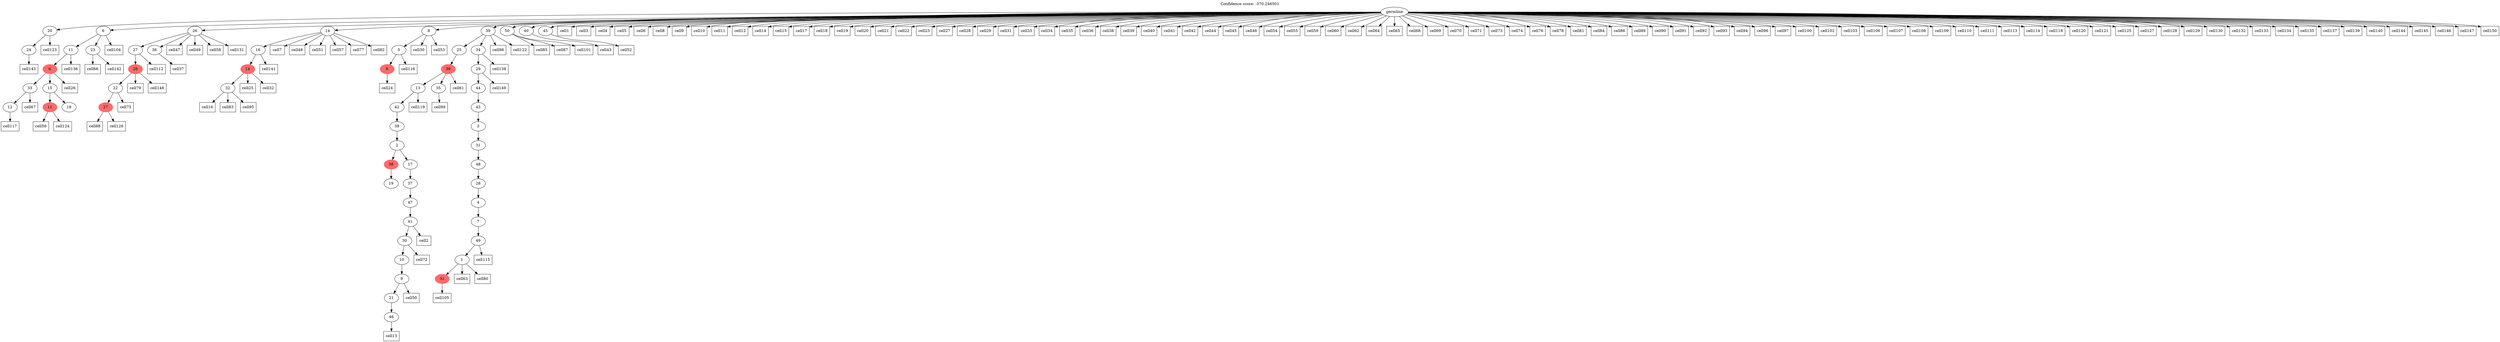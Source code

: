 digraph g {
	"58" -> "59";
	"59" [label="24"];
	"55" -> "56";
	"56" [label="12"];
	"52" -> "53";
	"53" [color=indianred1, style=filled, label="11"];
	"52" -> "54";
	"54" [label="18"];
	"51" -> "52";
	"52" [label="15"];
	"51" -> "55";
	"55" [label="33"];
	"50" -> "51";
	"51" [color=indianred1, style=filled, label="6"];
	"49" -> "50";
	"50" [label="11"];
	"49" -> "57";
	"57" [label="23"];
	"45" -> "46";
	"46" [color=indianred1, style=filled, label="27"];
	"44" -> "45";
	"45" [label="22"];
	"43" -> "44";
	"44" [color=indianred1, style=filled, label="26"];
	"42" -> "43";
	"43" [label="27"];
	"42" -> "47";
	"47" [label="36"];
	"40" -> "41";
	"41" [label="32"];
	"39" -> "40";
	"40" [color=indianred1, style=filled, label="14"];
	"38" -> "39";
	"39" [label="16"];
	"35" -> "36";
	"36" [color=indianred1, style=filled, label="8"];
	"34" -> "35";
	"35" [label="5"];
	"30" -> "31";
	"31" [label="19"];
	"28" -> "29";
	"29" [label="46"];
	"27" -> "28";
	"28" [label="21"];
	"26" -> "27";
	"27" [label="9"];
	"25" -> "26";
	"26" [label="10"];
	"24" -> "25";
	"25" [label="30"];
	"23" -> "24";
	"24" [label="41"];
	"22" -> "23";
	"23" [label="47"];
	"21" -> "22";
	"22" [label="37"];
	"20" -> "21";
	"21" [label="17"];
	"20" -> "30";
	"30" [color=indianred1, style=filled, label="38"];
	"19" -> "20";
	"20" [label="2"];
	"18" -> "19";
	"19" [label="38"];
	"17" -> "18";
	"18" [label="42"];
	"16" -> "17";
	"17" [label="13"];
	"16" -> "32";
	"32" [label="35"];
	"15" -> "16";
	"16" [color=indianred1, style=filled, label="39"];
	"13" -> "14";
	"14" [color=indianred1, style=filled, label="31"];
	"12" -> "13";
	"13" [label="1"];
	"11" -> "12";
	"12" [label="49"];
	"10" -> "11";
	"11" [label="7"];
	"9" -> "10";
	"10" [label="4"];
	"8" -> "9";
	"9" [label="28"];
	"7" -> "8";
	"8" [label="48"];
	"6" -> "7";
	"7" [label="31"];
	"5" -> "6";
	"6" [label="3"];
	"4" -> "5";
	"5" [label="43"];
	"3" -> "4";
	"4" [label="44"];
	"2" -> "3";
	"3" [label="29"];
	"1" -> "2";
	"2" [label="34"];
	"1" -> "15";
	"15" [label="25"];
	"0" -> "1";
	"1" [label="39"];
	"0" -> "33";
	"33" [label="50"];
	"0" -> "34";
	"34" [label="8"];
	"0" -> "37";
	"37" [label="40"];
	"0" -> "38";
	"38" [label="14"];
	"0" -> "42";
	"42" [label="26"];
	"0" -> "48";
	"48" [label="45"];
	"0" -> "49";
	"49" [label="6"];
	"0" -> "58";
	"58" [label="20"];
	"0" [label="germline"];
	"0" -> "cell1";
	"cell1" [shape=box];
	"24" -> "cell2";
	"cell2" [shape=box];
	"0" -> "cell3";
	"cell3" [shape=box];
	"0" -> "cell4";
	"cell4" [shape=box];
	"0" -> "cell5";
	"cell5" [shape=box];
	"0" -> "cell6";
	"cell6" [shape=box];
	"38" -> "cell7";
	"cell7" [shape=box];
	"0" -> "cell8";
	"cell8" [shape=box];
	"0" -> "cell9";
	"cell9" [shape=box];
	"0" -> "cell10";
	"cell10" [shape=box];
	"0" -> "cell11";
	"cell11" [shape=box];
	"0" -> "cell12";
	"cell12" [shape=box];
	"29" -> "cell13";
	"cell13" [shape=box];
	"0" -> "cell14";
	"cell14" [shape=box];
	"0" -> "cell15";
	"cell15" [shape=box];
	"41" -> "cell16";
	"cell16" [shape=box];
	"0" -> "cell17";
	"cell17" [shape=box];
	"0" -> "cell18";
	"cell18" [shape=box];
	"0" -> "cell19";
	"cell19" [shape=box];
	"0" -> "cell20";
	"cell20" [shape=box];
	"0" -> "cell21";
	"cell21" [shape=box];
	"0" -> "cell22";
	"cell22" [shape=box];
	"0" -> "cell23";
	"cell23" [shape=box];
	"36" -> "cell24";
	"cell24" [shape=box];
	"40" -> "cell25";
	"cell25" [shape=box];
	"51" -> "cell26";
	"cell26" [shape=box];
	"0" -> "cell27";
	"cell27" [shape=box];
	"0" -> "cell28";
	"cell28" [shape=box];
	"0" -> "cell29";
	"cell29" [shape=box];
	"34" -> "cell30";
	"cell30" [shape=box];
	"0" -> "cell31";
	"cell31" [shape=box];
	"40" -> "cell32";
	"cell32" [shape=box];
	"0" -> "cell33";
	"cell33" [shape=box];
	"0" -> "cell34";
	"cell34" [shape=box];
	"0" -> "cell35";
	"cell35" [shape=box];
	"0" -> "cell36";
	"cell36" [shape=box];
	"47" -> "cell37";
	"cell37" [shape=box];
	"0" -> "cell38";
	"cell38" [shape=box];
	"0" -> "cell39";
	"cell39" [shape=box];
	"0" -> "cell40";
	"cell40" [shape=box];
	"0" -> "cell41";
	"cell41" [shape=box];
	"0" -> "cell42";
	"cell42" [shape=box];
	"37" -> "cell43";
	"cell43" [shape=box];
	"0" -> "cell44";
	"cell44" [shape=box];
	"0" -> "cell45";
	"cell45" [shape=box];
	"0" -> "cell46";
	"cell46" [shape=box];
	"42" -> "cell47";
	"cell47" [shape=box];
	"38" -> "cell48";
	"cell48" [shape=box];
	"42" -> "cell49";
	"cell49" [shape=box];
	"27" -> "cell50";
	"cell50" [shape=box];
	"38" -> "cell51";
	"cell51" [shape=box];
	"48" -> "cell52";
	"cell52" [shape=box];
	"34" -> "cell53";
	"cell53" [shape=box];
	"0" -> "cell54";
	"cell54" [shape=box];
	"0" -> "cell55";
	"cell55" [shape=box];
	"53" -> "cell56";
	"cell56" [shape=box];
	"38" -> "cell57";
	"cell57" [shape=box];
	"42" -> "cell58";
	"cell58" [shape=box];
	"0" -> "cell59";
	"cell59" [shape=box];
	"0" -> "cell60";
	"cell60" [shape=box];
	"16" -> "cell61";
	"cell61" [shape=box];
	"0" -> "cell62";
	"cell62" [shape=box];
	"13" -> "cell63";
	"cell63" [shape=box];
	"0" -> "cell64";
	"cell64" [shape=box];
	"0" -> "cell65";
	"cell65" [shape=box];
	"57" -> "cell66";
	"cell66" [shape=box];
	"55" -> "cell67";
	"cell67" [shape=box];
	"0" -> "cell68";
	"cell68" [shape=box];
	"0" -> "cell69";
	"cell69" [shape=box];
	"0" -> "cell70";
	"cell70" [shape=box];
	"0" -> "cell71";
	"cell71" [shape=box];
	"25" -> "cell72";
	"cell72" [shape=box];
	"0" -> "cell73";
	"cell73" [shape=box];
	"0" -> "cell74";
	"cell74" [shape=box];
	"45" -> "cell75";
	"cell75" [shape=box];
	"0" -> "cell76";
	"cell76" [shape=box];
	"38" -> "cell77";
	"cell77" [shape=box];
	"0" -> "cell78";
	"cell78" [shape=box];
	"44" -> "cell79";
	"cell79" [shape=box];
	"13" -> "cell80";
	"cell80" [shape=box];
	"0" -> "cell81";
	"cell81" [shape=box];
	"38" -> "cell82";
	"cell82" [shape=box];
	"41" -> "cell83";
	"cell83" [shape=box];
	"0" -> "cell84";
	"cell84" [shape=box];
	"33" -> "cell85";
	"cell85" [shape=box];
	"0" -> "cell86";
	"cell86" [shape=box];
	"33" -> "cell87";
	"cell87" [shape=box];
	"46" -> "cell88";
	"cell88" [shape=box];
	"0" -> "cell89";
	"cell89" [shape=box];
	"0" -> "cell90";
	"cell90" [shape=box];
	"0" -> "cell91";
	"cell91" [shape=box];
	"0" -> "cell92";
	"cell92" [shape=box];
	"0" -> "cell93";
	"cell93" [shape=box];
	"0" -> "cell94";
	"cell94" [shape=box];
	"41" -> "cell95";
	"cell95" [shape=box];
	"0" -> "cell96";
	"cell96" [shape=box];
	"0" -> "cell97";
	"cell97" [shape=box];
	"1" -> "cell98";
	"cell98" [shape=box];
	"32" -> "cell99";
	"cell99" [shape=box];
	"0" -> "cell100";
	"cell100" [shape=box];
	"33" -> "cell101";
	"cell101" [shape=box];
	"0" -> "cell102";
	"cell102" [shape=box];
	"0" -> "cell103";
	"cell103" [shape=box];
	"49" -> "cell104";
	"cell104" [shape=box];
	"14" -> "cell105";
	"cell105" [shape=box];
	"0" -> "cell106";
	"cell106" [shape=box];
	"0" -> "cell107";
	"cell107" [shape=box];
	"0" -> "cell108";
	"cell108" [shape=box];
	"0" -> "cell109";
	"cell109" [shape=box];
	"0" -> "cell110";
	"cell110" [shape=box];
	"0" -> "cell111";
	"cell111" [shape=box];
	"43" -> "cell112";
	"cell112" [shape=box];
	"0" -> "cell113";
	"cell113" [shape=box];
	"0" -> "cell114";
	"cell114" [shape=box];
	"12" -> "cell115";
	"cell115" [shape=box];
	"35" -> "cell116";
	"cell116" [shape=box];
	"56" -> "cell117";
	"cell117" [shape=box];
	"0" -> "cell118";
	"cell118" [shape=box];
	"17" -> "cell119";
	"cell119" [shape=box];
	"0" -> "cell120";
	"cell120" [shape=box];
	"0" -> "cell121";
	"cell121" [shape=box];
	"1" -> "cell122";
	"cell122" [shape=box];
	"58" -> "cell123";
	"cell123" [shape=box];
	"53" -> "cell124";
	"cell124" [shape=box];
	"0" -> "cell125";
	"cell125" [shape=box];
	"46" -> "cell126";
	"cell126" [shape=box];
	"0" -> "cell127";
	"cell127" [shape=box];
	"0" -> "cell128";
	"cell128" [shape=box];
	"0" -> "cell129";
	"cell129" [shape=box];
	"0" -> "cell130";
	"cell130" [shape=box];
	"42" -> "cell131";
	"cell131" [shape=box];
	"0" -> "cell132";
	"cell132" [shape=box];
	"0" -> "cell133";
	"cell133" [shape=box];
	"0" -> "cell134";
	"cell134" [shape=box];
	"0" -> "cell135";
	"cell135" [shape=box];
	"50" -> "cell136";
	"cell136" [shape=box];
	"0" -> "cell137";
	"cell137" [shape=box];
	"2" -> "cell138";
	"cell138" [shape=box];
	"0" -> "cell139";
	"cell139" [shape=box];
	"0" -> "cell140";
	"cell140" [shape=box];
	"39" -> "cell141";
	"cell141" [shape=box];
	"57" -> "cell142";
	"cell142" [shape=box];
	"59" -> "cell143";
	"cell143" [shape=box];
	"0" -> "cell144";
	"cell144" [shape=box];
	"0" -> "cell145";
	"cell145" [shape=box];
	"0" -> "cell146";
	"cell146" [shape=box];
	"0" -> "cell147";
	"cell147" [shape=box];
	"44" -> "cell148";
	"cell148" [shape=box];
	"3" -> "cell149";
	"cell149" [shape=box];
	"0" -> "cell150";
	"cell150" [shape=box];
	labelloc="t";
	label="Confidence score: -370.246501";
}
